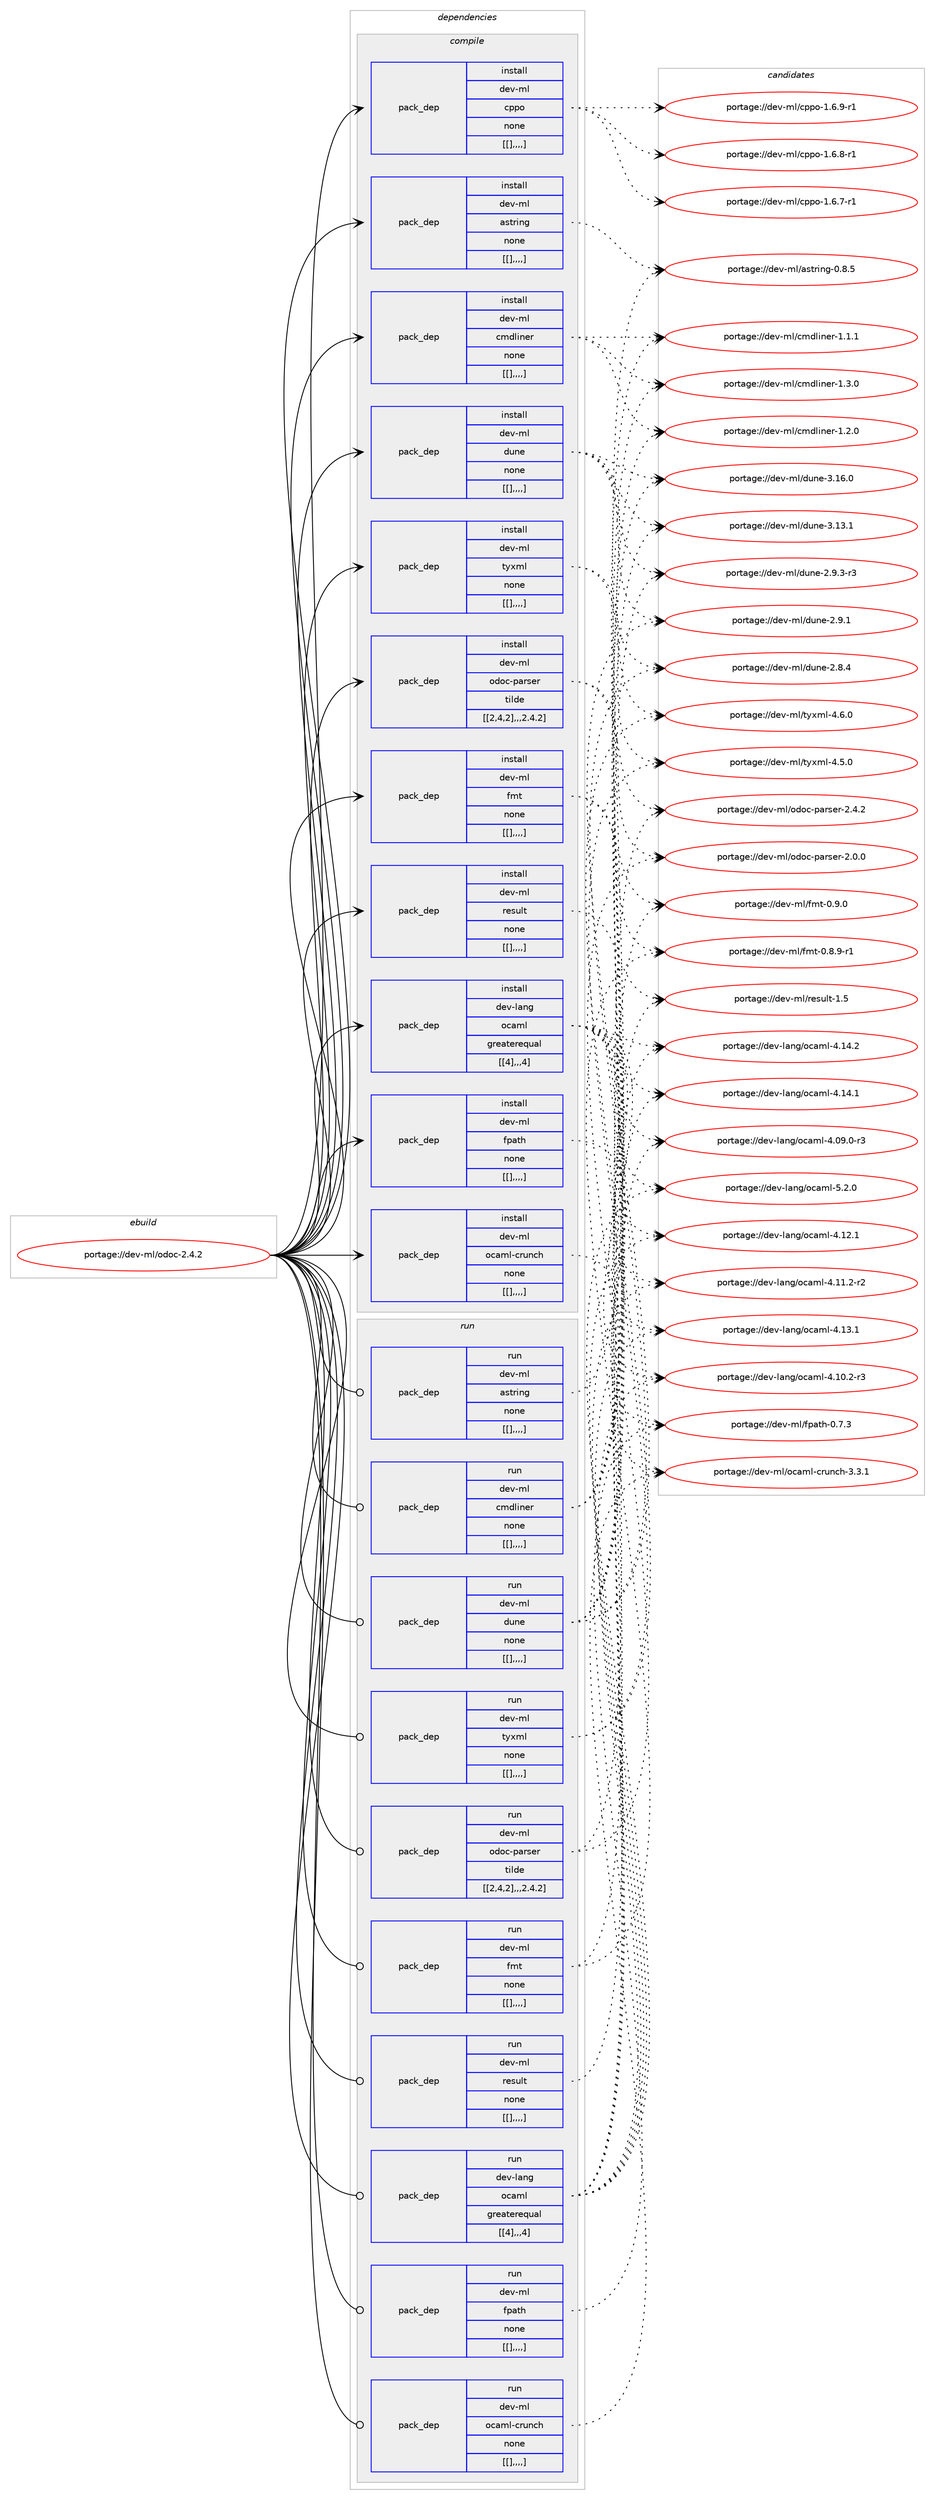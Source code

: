 digraph prolog {

# *************
# Graph options
# *************

newrank=true;
concentrate=true;
compound=true;
graph [rankdir=LR,fontname=Helvetica,fontsize=10,ranksep=1.5];#, ranksep=2.5, nodesep=0.2];
edge  [arrowhead=vee];
node  [fontname=Helvetica,fontsize=10];

# **********
# The ebuild
# **********

subgraph cluster_leftcol {
color=gray;
label=<<i>ebuild</i>>;
id [label="portage://dev-ml/odoc-2.4.2", color=red, width=4, href="../dev-ml/odoc-2.4.2.svg"];
}

# ****************
# The dependencies
# ****************

subgraph cluster_midcol {
color=gray;
label=<<i>dependencies</i>>;
subgraph cluster_compile {
fillcolor="#eeeeee";
style=filled;
label=<<i>compile</i>>;
subgraph pack90865 {
dependency122290 [label=<<TABLE BORDER="0" CELLBORDER="1" CELLSPACING="0" CELLPADDING="4" WIDTH="220"><TR><TD ROWSPAN="6" CELLPADDING="30">pack_dep</TD></TR><TR><TD WIDTH="110">install</TD></TR><TR><TD>dev-lang</TD></TR><TR><TD>ocaml</TD></TR><TR><TD>greaterequal</TD></TR><TR><TD>[[4],,,4]</TD></TR></TABLE>>, shape=none, color=blue];
}
id:e -> dependency122290:w [weight=20,style="solid",arrowhead="vee"];
subgraph pack90866 {
dependency122291 [label=<<TABLE BORDER="0" CELLBORDER="1" CELLSPACING="0" CELLPADDING="4" WIDTH="220"><TR><TD ROWSPAN="6" CELLPADDING="30">pack_dep</TD></TR><TR><TD WIDTH="110">install</TD></TR><TR><TD>dev-ml</TD></TR><TR><TD>astring</TD></TR><TR><TD>none</TD></TR><TR><TD>[[],,,,]</TD></TR></TABLE>>, shape=none, color=blue];
}
id:e -> dependency122291:w [weight=20,style="solid",arrowhead="vee"];
subgraph pack90867 {
dependency122292 [label=<<TABLE BORDER="0" CELLBORDER="1" CELLSPACING="0" CELLPADDING="4" WIDTH="220"><TR><TD ROWSPAN="6" CELLPADDING="30">pack_dep</TD></TR><TR><TD WIDTH="110">install</TD></TR><TR><TD>dev-ml</TD></TR><TR><TD>cmdliner</TD></TR><TR><TD>none</TD></TR><TR><TD>[[],,,,]</TD></TR></TABLE>>, shape=none, color=blue];
}
id:e -> dependency122292:w [weight=20,style="solid",arrowhead="vee"];
subgraph pack90868 {
dependency122293 [label=<<TABLE BORDER="0" CELLBORDER="1" CELLSPACING="0" CELLPADDING="4" WIDTH="220"><TR><TD ROWSPAN="6" CELLPADDING="30">pack_dep</TD></TR><TR><TD WIDTH="110">install</TD></TR><TR><TD>dev-ml</TD></TR><TR><TD>cppo</TD></TR><TR><TD>none</TD></TR><TR><TD>[[],,,,]</TD></TR></TABLE>>, shape=none, color=blue];
}
id:e -> dependency122293:w [weight=20,style="solid",arrowhead="vee"];
subgraph pack90869 {
dependency122294 [label=<<TABLE BORDER="0" CELLBORDER="1" CELLSPACING="0" CELLPADDING="4" WIDTH="220"><TR><TD ROWSPAN="6" CELLPADDING="30">pack_dep</TD></TR><TR><TD WIDTH="110">install</TD></TR><TR><TD>dev-ml</TD></TR><TR><TD>dune</TD></TR><TR><TD>none</TD></TR><TR><TD>[[],,,,]</TD></TR></TABLE>>, shape=none, color=blue];
}
id:e -> dependency122294:w [weight=20,style="solid",arrowhead="vee"];
subgraph pack90870 {
dependency122295 [label=<<TABLE BORDER="0" CELLBORDER="1" CELLSPACING="0" CELLPADDING="4" WIDTH="220"><TR><TD ROWSPAN="6" CELLPADDING="30">pack_dep</TD></TR><TR><TD WIDTH="110">install</TD></TR><TR><TD>dev-ml</TD></TR><TR><TD>fmt</TD></TR><TR><TD>none</TD></TR><TR><TD>[[],,,,]</TD></TR></TABLE>>, shape=none, color=blue];
}
id:e -> dependency122295:w [weight=20,style="solid",arrowhead="vee"];
subgraph pack90871 {
dependency122296 [label=<<TABLE BORDER="0" CELLBORDER="1" CELLSPACING="0" CELLPADDING="4" WIDTH="220"><TR><TD ROWSPAN="6" CELLPADDING="30">pack_dep</TD></TR><TR><TD WIDTH="110">install</TD></TR><TR><TD>dev-ml</TD></TR><TR><TD>fpath</TD></TR><TR><TD>none</TD></TR><TR><TD>[[],,,,]</TD></TR></TABLE>>, shape=none, color=blue];
}
id:e -> dependency122296:w [weight=20,style="solid",arrowhead="vee"];
subgraph pack90872 {
dependency122297 [label=<<TABLE BORDER="0" CELLBORDER="1" CELLSPACING="0" CELLPADDING="4" WIDTH="220"><TR><TD ROWSPAN="6" CELLPADDING="30">pack_dep</TD></TR><TR><TD WIDTH="110">install</TD></TR><TR><TD>dev-ml</TD></TR><TR><TD>ocaml-crunch</TD></TR><TR><TD>none</TD></TR><TR><TD>[[],,,,]</TD></TR></TABLE>>, shape=none, color=blue];
}
id:e -> dependency122297:w [weight=20,style="solid",arrowhead="vee"];
subgraph pack90873 {
dependency122298 [label=<<TABLE BORDER="0" CELLBORDER="1" CELLSPACING="0" CELLPADDING="4" WIDTH="220"><TR><TD ROWSPAN="6" CELLPADDING="30">pack_dep</TD></TR><TR><TD WIDTH="110">install</TD></TR><TR><TD>dev-ml</TD></TR><TR><TD>odoc-parser</TD></TR><TR><TD>tilde</TD></TR><TR><TD>[[2,4,2],,,2.4.2]</TD></TR></TABLE>>, shape=none, color=blue];
}
id:e -> dependency122298:w [weight=20,style="solid",arrowhead="vee"];
subgraph pack90874 {
dependency122299 [label=<<TABLE BORDER="0" CELLBORDER="1" CELLSPACING="0" CELLPADDING="4" WIDTH="220"><TR><TD ROWSPAN="6" CELLPADDING="30">pack_dep</TD></TR><TR><TD WIDTH="110">install</TD></TR><TR><TD>dev-ml</TD></TR><TR><TD>result</TD></TR><TR><TD>none</TD></TR><TR><TD>[[],,,,]</TD></TR></TABLE>>, shape=none, color=blue];
}
id:e -> dependency122299:w [weight=20,style="solid",arrowhead="vee"];
subgraph pack90875 {
dependency122300 [label=<<TABLE BORDER="0" CELLBORDER="1" CELLSPACING="0" CELLPADDING="4" WIDTH="220"><TR><TD ROWSPAN="6" CELLPADDING="30">pack_dep</TD></TR><TR><TD WIDTH="110">install</TD></TR><TR><TD>dev-ml</TD></TR><TR><TD>tyxml</TD></TR><TR><TD>none</TD></TR><TR><TD>[[],,,,]</TD></TR></TABLE>>, shape=none, color=blue];
}
id:e -> dependency122300:w [weight=20,style="solid",arrowhead="vee"];
}
subgraph cluster_compileandrun {
fillcolor="#eeeeee";
style=filled;
label=<<i>compile and run</i>>;
}
subgraph cluster_run {
fillcolor="#eeeeee";
style=filled;
label=<<i>run</i>>;
subgraph pack90876 {
dependency122301 [label=<<TABLE BORDER="0" CELLBORDER="1" CELLSPACING="0" CELLPADDING="4" WIDTH="220"><TR><TD ROWSPAN="6" CELLPADDING="30">pack_dep</TD></TR><TR><TD WIDTH="110">run</TD></TR><TR><TD>dev-lang</TD></TR><TR><TD>ocaml</TD></TR><TR><TD>greaterequal</TD></TR><TR><TD>[[4],,,4]</TD></TR></TABLE>>, shape=none, color=blue];
}
id:e -> dependency122301:w [weight=20,style="solid",arrowhead="odot"];
subgraph pack90877 {
dependency122302 [label=<<TABLE BORDER="0" CELLBORDER="1" CELLSPACING="0" CELLPADDING="4" WIDTH="220"><TR><TD ROWSPAN="6" CELLPADDING="30">pack_dep</TD></TR><TR><TD WIDTH="110">run</TD></TR><TR><TD>dev-ml</TD></TR><TR><TD>astring</TD></TR><TR><TD>none</TD></TR><TR><TD>[[],,,,]</TD></TR></TABLE>>, shape=none, color=blue];
}
id:e -> dependency122302:w [weight=20,style="solid",arrowhead="odot"];
subgraph pack90878 {
dependency122303 [label=<<TABLE BORDER="0" CELLBORDER="1" CELLSPACING="0" CELLPADDING="4" WIDTH="220"><TR><TD ROWSPAN="6" CELLPADDING="30">pack_dep</TD></TR><TR><TD WIDTH="110">run</TD></TR><TR><TD>dev-ml</TD></TR><TR><TD>cmdliner</TD></TR><TR><TD>none</TD></TR><TR><TD>[[],,,,]</TD></TR></TABLE>>, shape=none, color=blue];
}
id:e -> dependency122303:w [weight=20,style="solid",arrowhead="odot"];
subgraph pack90879 {
dependency122304 [label=<<TABLE BORDER="0" CELLBORDER="1" CELLSPACING="0" CELLPADDING="4" WIDTH="220"><TR><TD ROWSPAN="6" CELLPADDING="30">pack_dep</TD></TR><TR><TD WIDTH="110">run</TD></TR><TR><TD>dev-ml</TD></TR><TR><TD>dune</TD></TR><TR><TD>none</TD></TR><TR><TD>[[],,,,]</TD></TR></TABLE>>, shape=none, color=blue];
}
id:e -> dependency122304:w [weight=20,style="solid",arrowhead="odot"];
subgraph pack90880 {
dependency122305 [label=<<TABLE BORDER="0" CELLBORDER="1" CELLSPACING="0" CELLPADDING="4" WIDTH="220"><TR><TD ROWSPAN="6" CELLPADDING="30">pack_dep</TD></TR><TR><TD WIDTH="110">run</TD></TR><TR><TD>dev-ml</TD></TR><TR><TD>fmt</TD></TR><TR><TD>none</TD></TR><TR><TD>[[],,,,]</TD></TR></TABLE>>, shape=none, color=blue];
}
id:e -> dependency122305:w [weight=20,style="solid",arrowhead="odot"];
subgraph pack90881 {
dependency122306 [label=<<TABLE BORDER="0" CELLBORDER="1" CELLSPACING="0" CELLPADDING="4" WIDTH="220"><TR><TD ROWSPAN="6" CELLPADDING="30">pack_dep</TD></TR><TR><TD WIDTH="110">run</TD></TR><TR><TD>dev-ml</TD></TR><TR><TD>fpath</TD></TR><TR><TD>none</TD></TR><TR><TD>[[],,,,]</TD></TR></TABLE>>, shape=none, color=blue];
}
id:e -> dependency122306:w [weight=20,style="solid",arrowhead="odot"];
subgraph pack90882 {
dependency122307 [label=<<TABLE BORDER="0" CELLBORDER="1" CELLSPACING="0" CELLPADDING="4" WIDTH="220"><TR><TD ROWSPAN="6" CELLPADDING="30">pack_dep</TD></TR><TR><TD WIDTH="110">run</TD></TR><TR><TD>dev-ml</TD></TR><TR><TD>ocaml-crunch</TD></TR><TR><TD>none</TD></TR><TR><TD>[[],,,,]</TD></TR></TABLE>>, shape=none, color=blue];
}
id:e -> dependency122307:w [weight=20,style="solid",arrowhead="odot"];
subgraph pack90883 {
dependency122308 [label=<<TABLE BORDER="0" CELLBORDER="1" CELLSPACING="0" CELLPADDING="4" WIDTH="220"><TR><TD ROWSPAN="6" CELLPADDING="30">pack_dep</TD></TR><TR><TD WIDTH="110">run</TD></TR><TR><TD>dev-ml</TD></TR><TR><TD>odoc-parser</TD></TR><TR><TD>tilde</TD></TR><TR><TD>[[2,4,2],,,2.4.2]</TD></TR></TABLE>>, shape=none, color=blue];
}
id:e -> dependency122308:w [weight=20,style="solid",arrowhead="odot"];
subgraph pack90884 {
dependency122309 [label=<<TABLE BORDER="0" CELLBORDER="1" CELLSPACING="0" CELLPADDING="4" WIDTH="220"><TR><TD ROWSPAN="6" CELLPADDING="30">pack_dep</TD></TR><TR><TD WIDTH="110">run</TD></TR><TR><TD>dev-ml</TD></TR><TR><TD>result</TD></TR><TR><TD>none</TD></TR><TR><TD>[[],,,,]</TD></TR></TABLE>>, shape=none, color=blue];
}
id:e -> dependency122309:w [weight=20,style="solid",arrowhead="odot"];
subgraph pack90885 {
dependency122310 [label=<<TABLE BORDER="0" CELLBORDER="1" CELLSPACING="0" CELLPADDING="4" WIDTH="220"><TR><TD ROWSPAN="6" CELLPADDING="30">pack_dep</TD></TR><TR><TD WIDTH="110">run</TD></TR><TR><TD>dev-ml</TD></TR><TR><TD>tyxml</TD></TR><TR><TD>none</TD></TR><TR><TD>[[],,,,]</TD></TR></TABLE>>, shape=none, color=blue];
}
id:e -> dependency122310:w [weight=20,style="solid",arrowhead="odot"];
}
}

# **************
# The candidates
# **************

subgraph cluster_choices {
rank=same;
color=gray;
label=<<i>candidates</i>>;

subgraph choice90865 {
color=black;
nodesep=1;
choice1001011184510897110103471119997109108455346504648 [label="portage://dev-lang/ocaml-5.2.0", color=red, width=4,href="../dev-lang/ocaml-5.2.0.svg"];
choice100101118451089711010347111999710910845524649524650 [label="portage://dev-lang/ocaml-4.14.2", color=red, width=4,href="../dev-lang/ocaml-4.14.2.svg"];
choice100101118451089711010347111999710910845524649524649 [label="portage://dev-lang/ocaml-4.14.1", color=red, width=4,href="../dev-lang/ocaml-4.14.1.svg"];
choice100101118451089711010347111999710910845524649514649 [label="portage://dev-lang/ocaml-4.13.1", color=red, width=4,href="../dev-lang/ocaml-4.13.1.svg"];
choice100101118451089711010347111999710910845524649504649 [label="portage://dev-lang/ocaml-4.12.1", color=red, width=4,href="../dev-lang/ocaml-4.12.1.svg"];
choice1001011184510897110103471119997109108455246494946504511450 [label="portage://dev-lang/ocaml-4.11.2-r2", color=red, width=4,href="../dev-lang/ocaml-4.11.2-r2.svg"];
choice1001011184510897110103471119997109108455246494846504511451 [label="portage://dev-lang/ocaml-4.10.2-r3", color=red, width=4,href="../dev-lang/ocaml-4.10.2-r3.svg"];
choice1001011184510897110103471119997109108455246485746484511451 [label="portage://dev-lang/ocaml-4.09.0-r3", color=red, width=4,href="../dev-lang/ocaml-4.09.0-r3.svg"];
dependency122290:e -> choice1001011184510897110103471119997109108455346504648:w [style=dotted,weight="100"];
dependency122290:e -> choice100101118451089711010347111999710910845524649524650:w [style=dotted,weight="100"];
dependency122290:e -> choice100101118451089711010347111999710910845524649524649:w [style=dotted,weight="100"];
dependency122290:e -> choice100101118451089711010347111999710910845524649514649:w [style=dotted,weight="100"];
dependency122290:e -> choice100101118451089711010347111999710910845524649504649:w [style=dotted,weight="100"];
dependency122290:e -> choice1001011184510897110103471119997109108455246494946504511450:w [style=dotted,weight="100"];
dependency122290:e -> choice1001011184510897110103471119997109108455246494846504511451:w [style=dotted,weight="100"];
dependency122290:e -> choice1001011184510897110103471119997109108455246485746484511451:w [style=dotted,weight="100"];
}
subgraph choice90866 {
color=black;
nodesep=1;
choice100101118451091084797115116114105110103454846564653 [label="portage://dev-ml/astring-0.8.5", color=red, width=4,href="../dev-ml/astring-0.8.5.svg"];
dependency122291:e -> choice100101118451091084797115116114105110103454846564653:w [style=dotted,weight="100"];
}
subgraph choice90867 {
color=black;
nodesep=1;
choice100101118451091084799109100108105110101114454946514648 [label="portage://dev-ml/cmdliner-1.3.0", color=red, width=4,href="../dev-ml/cmdliner-1.3.0.svg"];
choice100101118451091084799109100108105110101114454946504648 [label="portage://dev-ml/cmdliner-1.2.0", color=red, width=4,href="../dev-ml/cmdliner-1.2.0.svg"];
choice100101118451091084799109100108105110101114454946494649 [label="portage://dev-ml/cmdliner-1.1.1", color=red, width=4,href="../dev-ml/cmdliner-1.1.1.svg"];
dependency122292:e -> choice100101118451091084799109100108105110101114454946514648:w [style=dotted,weight="100"];
dependency122292:e -> choice100101118451091084799109100108105110101114454946504648:w [style=dotted,weight="100"];
dependency122292:e -> choice100101118451091084799109100108105110101114454946494649:w [style=dotted,weight="100"];
}
subgraph choice90868 {
color=black;
nodesep=1;
choice1001011184510910847991121121114549465446574511449 [label="portage://dev-ml/cppo-1.6.9-r1", color=red, width=4,href="../dev-ml/cppo-1.6.9-r1.svg"];
choice1001011184510910847991121121114549465446564511449 [label="portage://dev-ml/cppo-1.6.8-r1", color=red, width=4,href="../dev-ml/cppo-1.6.8-r1.svg"];
choice1001011184510910847991121121114549465446554511449 [label="portage://dev-ml/cppo-1.6.7-r1", color=red, width=4,href="../dev-ml/cppo-1.6.7-r1.svg"];
dependency122293:e -> choice1001011184510910847991121121114549465446574511449:w [style=dotted,weight="100"];
dependency122293:e -> choice1001011184510910847991121121114549465446564511449:w [style=dotted,weight="100"];
dependency122293:e -> choice1001011184510910847991121121114549465446554511449:w [style=dotted,weight="100"];
}
subgraph choice90869 {
color=black;
nodesep=1;
choice100101118451091084710011711010145514649544648 [label="portage://dev-ml/dune-3.16.0", color=red, width=4,href="../dev-ml/dune-3.16.0.svg"];
choice100101118451091084710011711010145514649514649 [label="portage://dev-ml/dune-3.13.1", color=red, width=4,href="../dev-ml/dune-3.13.1.svg"];
choice10010111845109108471001171101014550465746514511451 [label="portage://dev-ml/dune-2.9.3-r3", color=red, width=4,href="../dev-ml/dune-2.9.3-r3.svg"];
choice1001011184510910847100117110101455046574649 [label="portage://dev-ml/dune-2.9.1", color=red, width=4,href="../dev-ml/dune-2.9.1.svg"];
choice1001011184510910847100117110101455046564652 [label="portage://dev-ml/dune-2.8.4", color=red, width=4,href="../dev-ml/dune-2.8.4.svg"];
dependency122294:e -> choice100101118451091084710011711010145514649544648:w [style=dotted,weight="100"];
dependency122294:e -> choice100101118451091084710011711010145514649514649:w [style=dotted,weight="100"];
dependency122294:e -> choice10010111845109108471001171101014550465746514511451:w [style=dotted,weight="100"];
dependency122294:e -> choice1001011184510910847100117110101455046574649:w [style=dotted,weight="100"];
dependency122294:e -> choice1001011184510910847100117110101455046564652:w [style=dotted,weight="100"];
}
subgraph choice90870 {
color=black;
nodesep=1;
choice1001011184510910847102109116454846574648 [label="portage://dev-ml/fmt-0.9.0", color=red, width=4,href="../dev-ml/fmt-0.9.0.svg"];
choice10010111845109108471021091164548465646574511449 [label="portage://dev-ml/fmt-0.8.9-r1", color=red, width=4,href="../dev-ml/fmt-0.8.9-r1.svg"];
dependency122295:e -> choice1001011184510910847102109116454846574648:w [style=dotted,weight="100"];
dependency122295:e -> choice10010111845109108471021091164548465646574511449:w [style=dotted,weight="100"];
}
subgraph choice90871 {
color=black;
nodesep=1;
choice100101118451091084710211297116104454846554651 [label="portage://dev-ml/fpath-0.7.3", color=red, width=4,href="../dev-ml/fpath-0.7.3.svg"];
dependency122296:e -> choice100101118451091084710211297116104454846554651:w [style=dotted,weight="100"];
}
subgraph choice90872 {
color=black;
nodesep=1;
choice10010111845109108471119997109108459911411711099104455146514649 [label="portage://dev-ml/ocaml-crunch-3.3.1", color=red, width=4,href="../dev-ml/ocaml-crunch-3.3.1.svg"];
dependency122297:e -> choice10010111845109108471119997109108459911411711099104455146514649:w [style=dotted,weight="100"];
}
subgraph choice90873 {
color=black;
nodesep=1;
choice1001011184510910847111100111994511297114115101114455046524650 [label="portage://dev-ml/odoc-parser-2.4.2", color=red, width=4,href="../dev-ml/odoc-parser-2.4.2.svg"];
choice1001011184510910847111100111994511297114115101114455046484648 [label="portage://dev-ml/odoc-parser-2.0.0", color=red, width=4,href="../dev-ml/odoc-parser-2.0.0.svg"];
dependency122298:e -> choice1001011184510910847111100111994511297114115101114455046524650:w [style=dotted,weight="100"];
dependency122298:e -> choice1001011184510910847111100111994511297114115101114455046484648:w [style=dotted,weight="100"];
}
subgraph choice90874 {
color=black;
nodesep=1;
choice100101118451091084711410111511710811645494653 [label="portage://dev-ml/result-1.5", color=red, width=4,href="../dev-ml/result-1.5.svg"];
dependency122299:e -> choice100101118451091084711410111511710811645494653:w [style=dotted,weight="100"];
}
subgraph choice90875 {
color=black;
nodesep=1;
choice1001011184510910847116121120109108455246544648 [label="portage://dev-ml/tyxml-4.6.0", color=red, width=4,href="../dev-ml/tyxml-4.6.0.svg"];
choice1001011184510910847116121120109108455246534648 [label="portage://dev-ml/tyxml-4.5.0", color=red, width=4,href="../dev-ml/tyxml-4.5.0.svg"];
dependency122300:e -> choice1001011184510910847116121120109108455246544648:w [style=dotted,weight="100"];
dependency122300:e -> choice1001011184510910847116121120109108455246534648:w [style=dotted,weight="100"];
}
subgraph choice90876 {
color=black;
nodesep=1;
choice1001011184510897110103471119997109108455346504648 [label="portage://dev-lang/ocaml-5.2.0", color=red, width=4,href="../dev-lang/ocaml-5.2.0.svg"];
choice100101118451089711010347111999710910845524649524650 [label="portage://dev-lang/ocaml-4.14.2", color=red, width=4,href="../dev-lang/ocaml-4.14.2.svg"];
choice100101118451089711010347111999710910845524649524649 [label="portage://dev-lang/ocaml-4.14.1", color=red, width=4,href="../dev-lang/ocaml-4.14.1.svg"];
choice100101118451089711010347111999710910845524649514649 [label="portage://dev-lang/ocaml-4.13.1", color=red, width=4,href="../dev-lang/ocaml-4.13.1.svg"];
choice100101118451089711010347111999710910845524649504649 [label="portage://dev-lang/ocaml-4.12.1", color=red, width=4,href="../dev-lang/ocaml-4.12.1.svg"];
choice1001011184510897110103471119997109108455246494946504511450 [label="portage://dev-lang/ocaml-4.11.2-r2", color=red, width=4,href="../dev-lang/ocaml-4.11.2-r2.svg"];
choice1001011184510897110103471119997109108455246494846504511451 [label="portage://dev-lang/ocaml-4.10.2-r3", color=red, width=4,href="../dev-lang/ocaml-4.10.2-r3.svg"];
choice1001011184510897110103471119997109108455246485746484511451 [label="portage://dev-lang/ocaml-4.09.0-r3", color=red, width=4,href="../dev-lang/ocaml-4.09.0-r3.svg"];
dependency122301:e -> choice1001011184510897110103471119997109108455346504648:w [style=dotted,weight="100"];
dependency122301:e -> choice100101118451089711010347111999710910845524649524650:w [style=dotted,weight="100"];
dependency122301:e -> choice100101118451089711010347111999710910845524649524649:w [style=dotted,weight="100"];
dependency122301:e -> choice100101118451089711010347111999710910845524649514649:w [style=dotted,weight="100"];
dependency122301:e -> choice100101118451089711010347111999710910845524649504649:w [style=dotted,weight="100"];
dependency122301:e -> choice1001011184510897110103471119997109108455246494946504511450:w [style=dotted,weight="100"];
dependency122301:e -> choice1001011184510897110103471119997109108455246494846504511451:w [style=dotted,weight="100"];
dependency122301:e -> choice1001011184510897110103471119997109108455246485746484511451:w [style=dotted,weight="100"];
}
subgraph choice90877 {
color=black;
nodesep=1;
choice100101118451091084797115116114105110103454846564653 [label="portage://dev-ml/astring-0.8.5", color=red, width=4,href="../dev-ml/astring-0.8.5.svg"];
dependency122302:e -> choice100101118451091084797115116114105110103454846564653:w [style=dotted,weight="100"];
}
subgraph choice90878 {
color=black;
nodesep=1;
choice100101118451091084799109100108105110101114454946514648 [label="portage://dev-ml/cmdliner-1.3.0", color=red, width=4,href="../dev-ml/cmdliner-1.3.0.svg"];
choice100101118451091084799109100108105110101114454946504648 [label="portage://dev-ml/cmdliner-1.2.0", color=red, width=4,href="../dev-ml/cmdliner-1.2.0.svg"];
choice100101118451091084799109100108105110101114454946494649 [label="portage://dev-ml/cmdliner-1.1.1", color=red, width=4,href="../dev-ml/cmdliner-1.1.1.svg"];
dependency122303:e -> choice100101118451091084799109100108105110101114454946514648:w [style=dotted,weight="100"];
dependency122303:e -> choice100101118451091084799109100108105110101114454946504648:w [style=dotted,weight="100"];
dependency122303:e -> choice100101118451091084799109100108105110101114454946494649:w [style=dotted,weight="100"];
}
subgraph choice90879 {
color=black;
nodesep=1;
choice100101118451091084710011711010145514649544648 [label="portage://dev-ml/dune-3.16.0", color=red, width=4,href="../dev-ml/dune-3.16.0.svg"];
choice100101118451091084710011711010145514649514649 [label="portage://dev-ml/dune-3.13.1", color=red, width=4,href="../dev-ml/dune-3.13.1.svg"];
choice10010111845109108471001171101014550465746514511451 [label="portage://dev-ml/dune-2.9.3-r3", color=red, width=4,href="../dev-ml/dune-2.9.3-r3.svg"];
choice1001011184510910847100117110101455046574649 [label="portage://dev-ml/dune-2.9.1", color=red, width=4,href="../dev-ml/dune-2.9.1.svg"];
choice1001011184510910847100117110101455046564652 [label="portage://dev-ml/dune-2.8.4", color=red, width=4,href="../dev-ml/dune-2.8.4.svg"];
dependency122304:e -> choice100101118451091084710011711010145514649544648:w [style=dotted,weight="100"];
dependency122304:e -> choice100101118451091084710011711010145514649514649:w [style=dotted,weight="100"];
dependency122304:e -> choice10010111845109108471001171101014550465746514511451:w [style=dotted,weight="100"];
dependency122304:e -> choice1001011184510910847100117110101455046574649:w [style=dotted,weight="100"];
dependency122304:e -> choice1001011184510910847100117110101455046564652:w [style=dotted,weight="100"];
}
subgraph choice90880 {
color=black;
nodesep=1;
choice1001011184510910847102109116454846574648 [label="portage://dev-ml/fmt-0.9.0", color=red, width=4,href="../dev-ml/fmt-0.9.0.svg"];
choice10010111845109108471021091164548465646574511449 [label="portage://dev-ml/fmt-0.8.9-r1", color=red, width=4,href="../dev-ml/fmt-0.8.9-r1.svg"];
dependency122305:e -> choice1001011184510910847102109116454846574648:w [style=dotted,weight="100"];
dependency122305:e -> choice10010111845109108471021091164548465646574511449:w [style=dotted,weight="100"];
}
subgraph choice90881 {
color=black;
nodesep=1;
choice100101118451091084710211297116104454846554651 [label="portage://dev-ml/fpath-0.7.3", color=red, width=4,href="../dev-ml/fpath-0.7.3.svg"];
dependency122306:e -> choice100101118451091084710211297116104454846554651:w [style=dotted,weight="100"];
}
subgraph choice90882 {
color=black;
nodesep=1;
choice10010111845109108471119997109108459911411711099104455146514649 [label="portage://dev-ml/ocaml-crunch-3.3.1", color=red, width=4,href="../dev-ml/ocaml-crunch-3.3.1.svg"];
dependency122307:e -> choice10010111845109108471119997109108459911411711099104455146514649:w [style=dotted,weight="100"];
}
subgraph choice90883 {
color=black;
nodesep=1;
choice1001011184510910847111100111994511297114115101114455046524650 [label="portage://dev-ml/odoc-parser-2.4.2", color=red, width=4,href="../dev-ml/odoc-parser-2.4.2.svg"];
choice1001011184510910847111100111994511297114115101114455046484648 [label="portage://dev-ml/odoc-parser-2.0.0", color=red, width=4,href="../dev-ml/odoc-parser-2.0.0.svg"];
dependency122308:e -> choice1001011184510910847111100111994511297114115101114455046524650:w [style=dotted,weight="100"];
dependency122308:e -> choice1001011184510910847111100111994511297114115101114455046484648:w [style=dotted,weight="100"];
}
subgraph choice90884 {
color=black;
nodesep=1;
choice100101118451091084711410111511710811645494653 [label="portage://dev-ml/result-1.5", color=red, width=4,href="../dev-ml/result-1.5.svg"];
dependency122309:e -> choice100101118451091084711410111511710811645494653:w [style=dotted,weight="100"];
}
subgraph choice90885 {
color=black;
nodesep=1;
choice1001011184510910847116121120109108455246544648 [label="portage://dev-ml/tyxml-4.6.0", color=red, width=4,href="../dev-ml/tyxml-4.6.0.svg"];
choice1001011184510910847116121120109108455246534648 [label="portage://dev-ml/tyxml-4.5.0", color=red, width=4,href="../dev-ml/tyxml-4.5.0.svg"];
dependency122310:e -> choice1001011184510910847116121120109108455246544648:w [style=dotted,weight="100"];
dependency122310:e -> choice1001011184510910847116121120109108455246534648:w [style=dotted,weight="100"];
}
}

}
